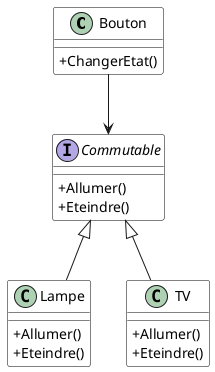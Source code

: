 @startuml DIP_v02_s01

skinparam classAttributeIconSize 0
skinparam class {
    BackgroundColor White
    BorderColor #000
}
allowmixing
' skinparam linetype ortho

Bouton --> Commutable
Commutable <|-- Lampe
Commutable <|-- TV

class Bouton {
    + ChangerEtat()
}

interface Commutable {
    + Allumer()
    + Eteindre()
}

class Lampe {
    + Allumer()
    + Eteindre()
}

class TV {
    + Allumer()
    + Eteindre()
}


@enduml